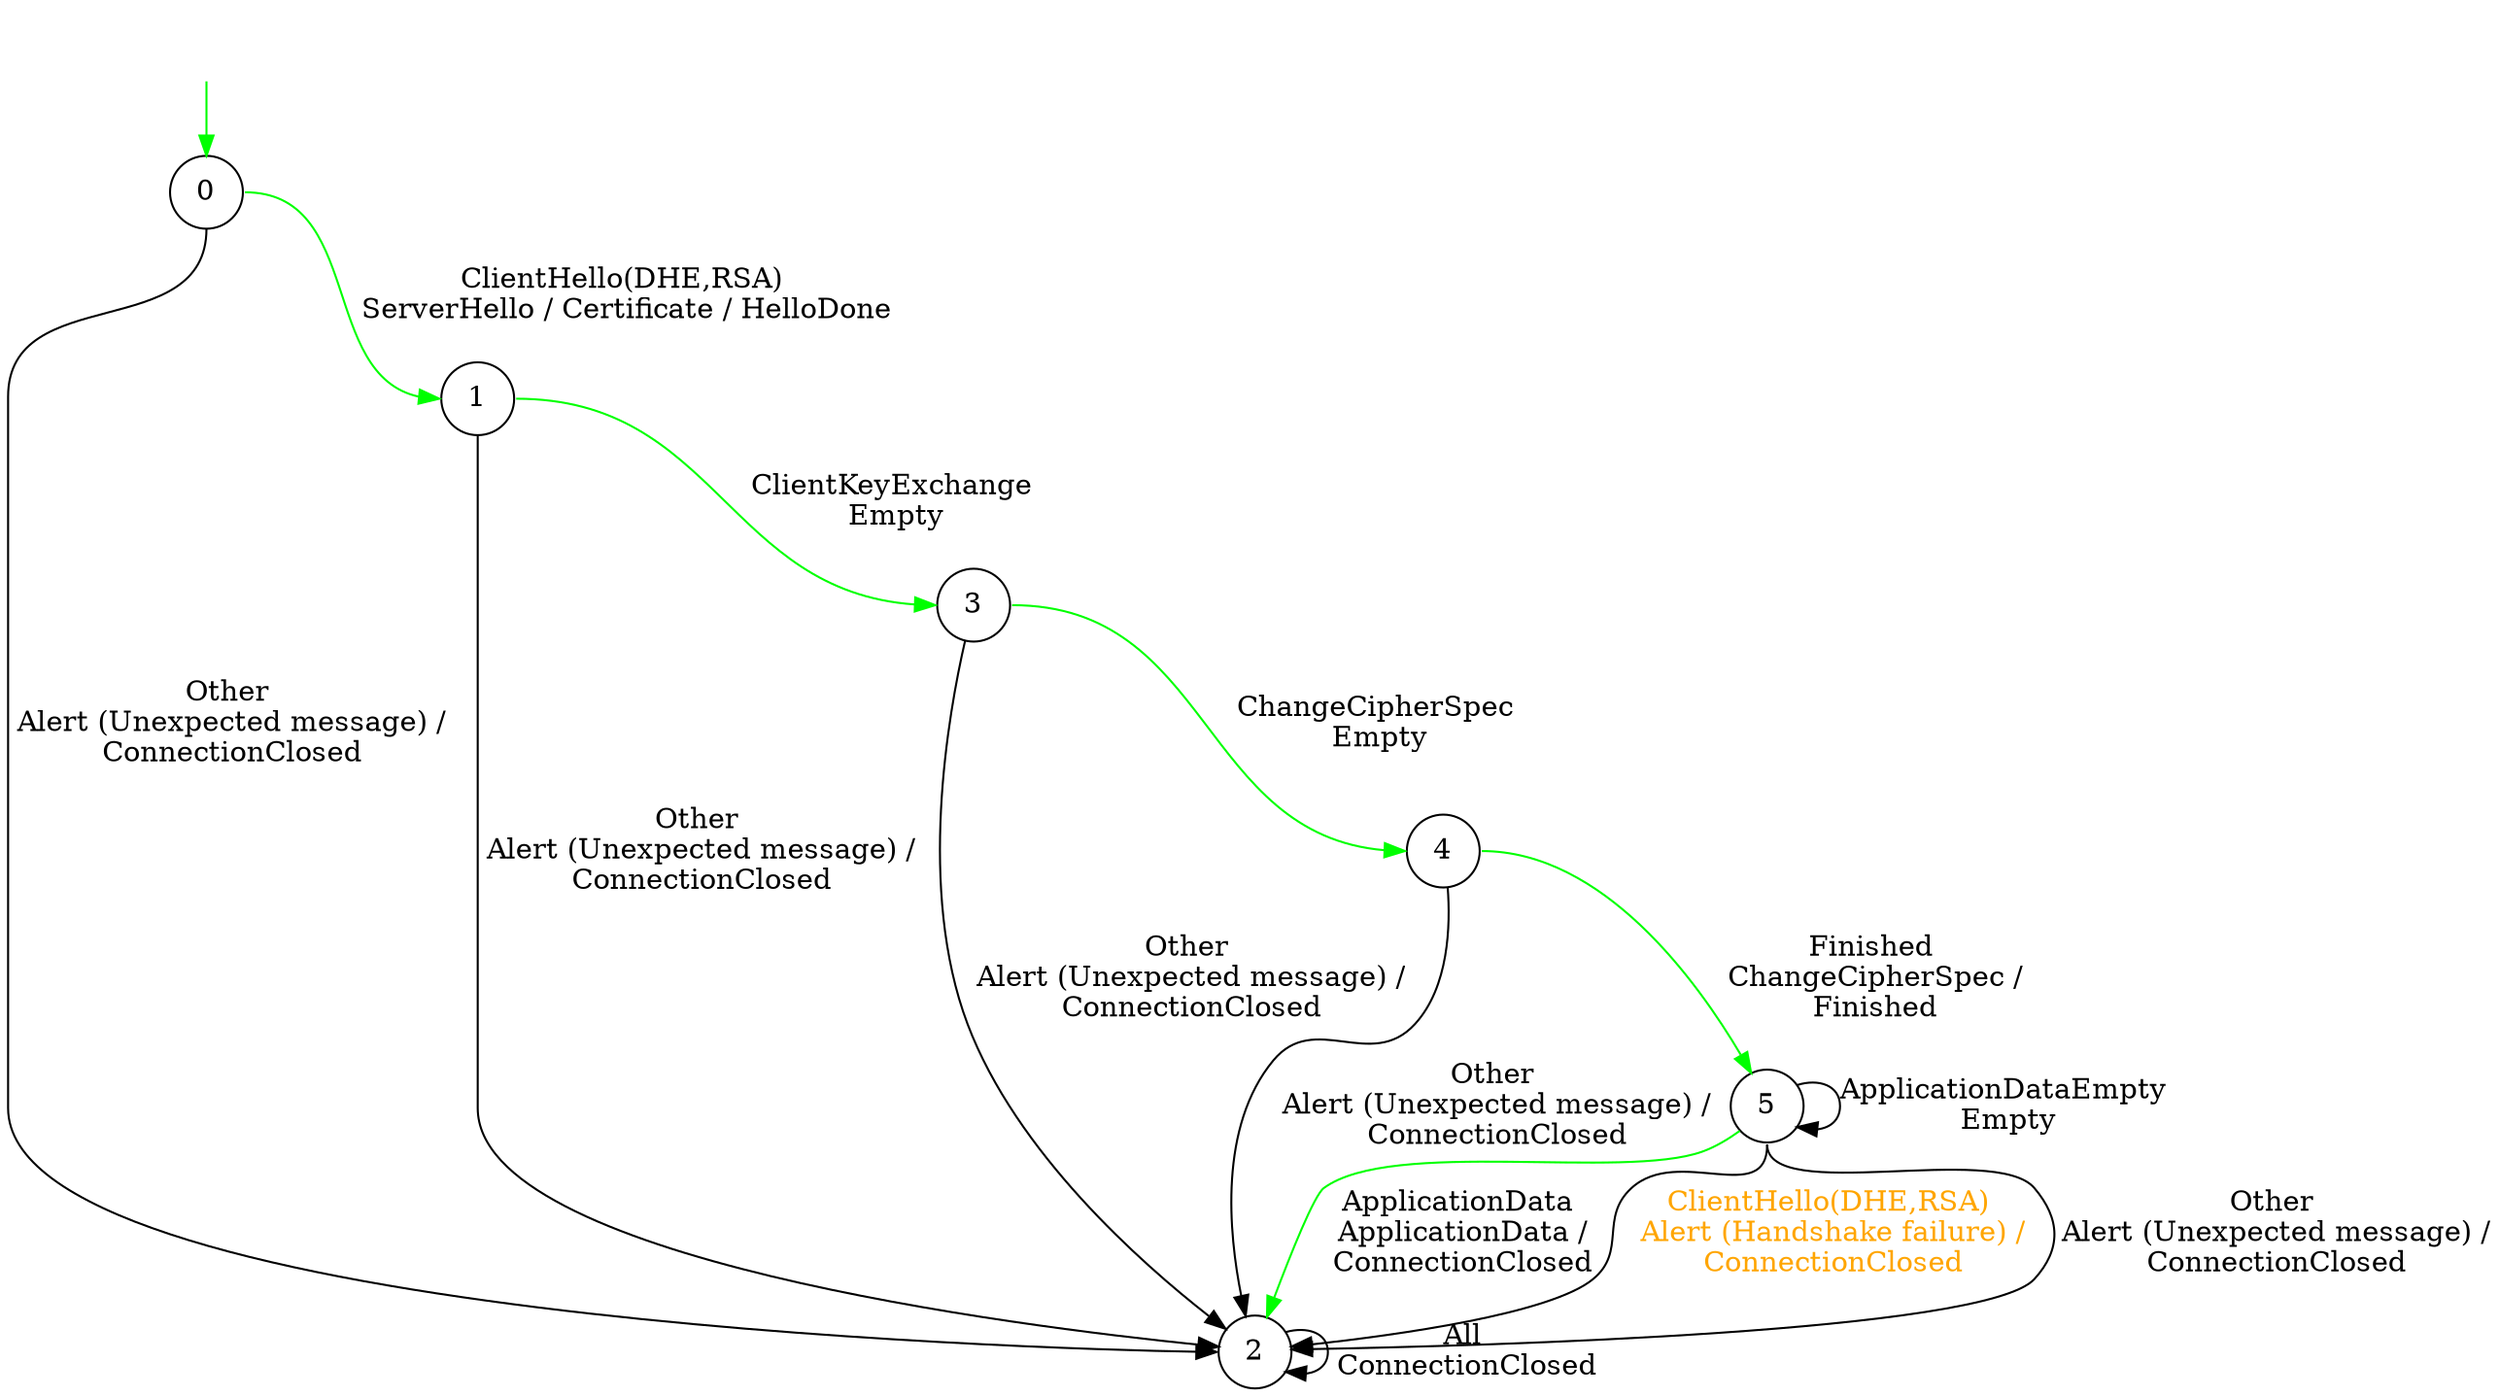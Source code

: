 digraph g {
graph [ dpi = 300 ];
__start0 [label="" shape="none"];

	s0 [shape="circle" label="0"];
	s1 [shape="circle" label="1"];
	s2 [shape="circle" label="2"];
	s3 [shape="circle" label="3"];
	s4 [shape="circle" label="4"];
	s5 [shape="circle" label="5"];
	
	edge[color=green weight=2]
	s0:e -> s1:w [label=<ClientHello(DHE,RSA)<BR/> ServerHello / Certificate / HelloDone>];
	s1:e -> s3:w [label=<ClientKeyExchange<BR/> Empty>];
	s3:e -> s4:w [label=<ChangeCipherSpec<BR/> Empty>];
	s4:e -> s5 [label=<Finished<BR/> ChangeCipherSpec /<BR/> Finished>];
	s5 -> s2 [label=<ApplicationData<BR/> ApplicationData /<BR/> ConnectionClosed>];
	__start0 -> s0;
	
	edge[color=black]
	s0:s -> s2:w [label=<Other<BR/> Alert (Unexpected message) /<BR/> ConnectionClosed>];
	
	s1 -> s2 [label=<Other<BR/> Alert (Unexpected message) /<BR/> ConnectionClosed>];
	
	s2 -> s2 [label=<All<BR/> ConnectionClosed>];
	
	s3 -> s2 [label=<Other<BR/> Alert (Unexpected message) /<BR/> ConnectionClosed>];
		
	s4 -> s2 [label=<Other<BR/> Alert (Unexpected message) /<BR/> ConnectionClosed>];

	s5:s -> s2 [label=<Other<BR/> Alert (Unexpected message) /<BR/> ConnectionClosed>];
	s5 -> s5 [label=<ApplicationDataEmpty<BR/> Empty>];
	s5:s -> s2 [label=<ClientHello(DHE,RSA)<BR/> Alert (Handshake failure) /<BR/> ConnectionClosed> fontcolor=orange];	

}

